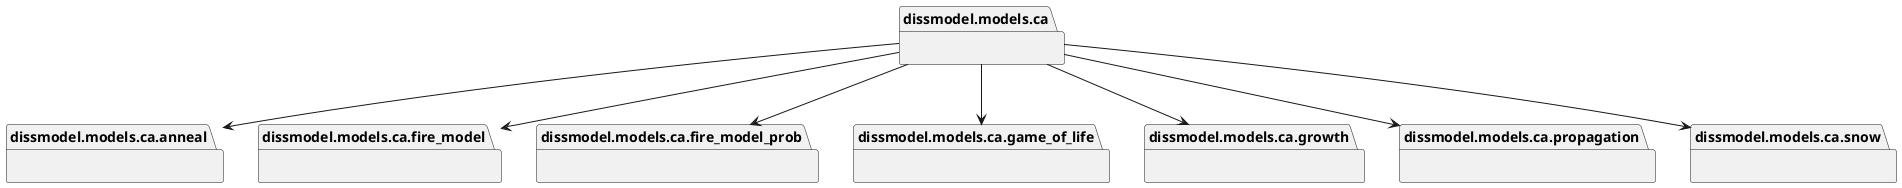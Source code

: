 @startuml packages_CAModels
set namespaceSeparator none
package "dissmodel.models.ca" as dissmodel.models.ca {
}
package "dissmodel.models.ca.anneal" as dissmodel.models.ca.anneal {
}
package "dissmodel.models.ca.fire_model" as dissmodel.models.ca.fire_model {
}
package "dissmodel.models.ca.fire_model_prob" as dissmodel.models.ca.fire_model_prob {
}
package "dissmodel.models.ca.game_of_life" as dissmodel.models.ca.game_of_life {
}
package "dissmodel.models.ca.growth" as dissmodel.models.ca.growth {
}
package "dissmodel.models.ca.propagation" as dissmodel.models.ca.propagation {
}
package "dissmodel.models.ca.snow" as dissmodel.models.ca.snow {
}
dissmodel.models.ca --> dissmodel.models.ca.anneal
dissmodel.models.ca --> dissmodel.models.ca.fire_model
dissmodel.models.ca --> dissmodel.models.ca.fire_model_prob
dissmodel.models.ca --> dissmodel.models.ca.game_of_life
dissmodel.models.ca --> dissmodel.models.ca.growth
dissmodel.models.ca --> dissmodel.models.ca.propagation
dissmodel.models.ca --> dissmodel.models.ca.snow
@enduml

